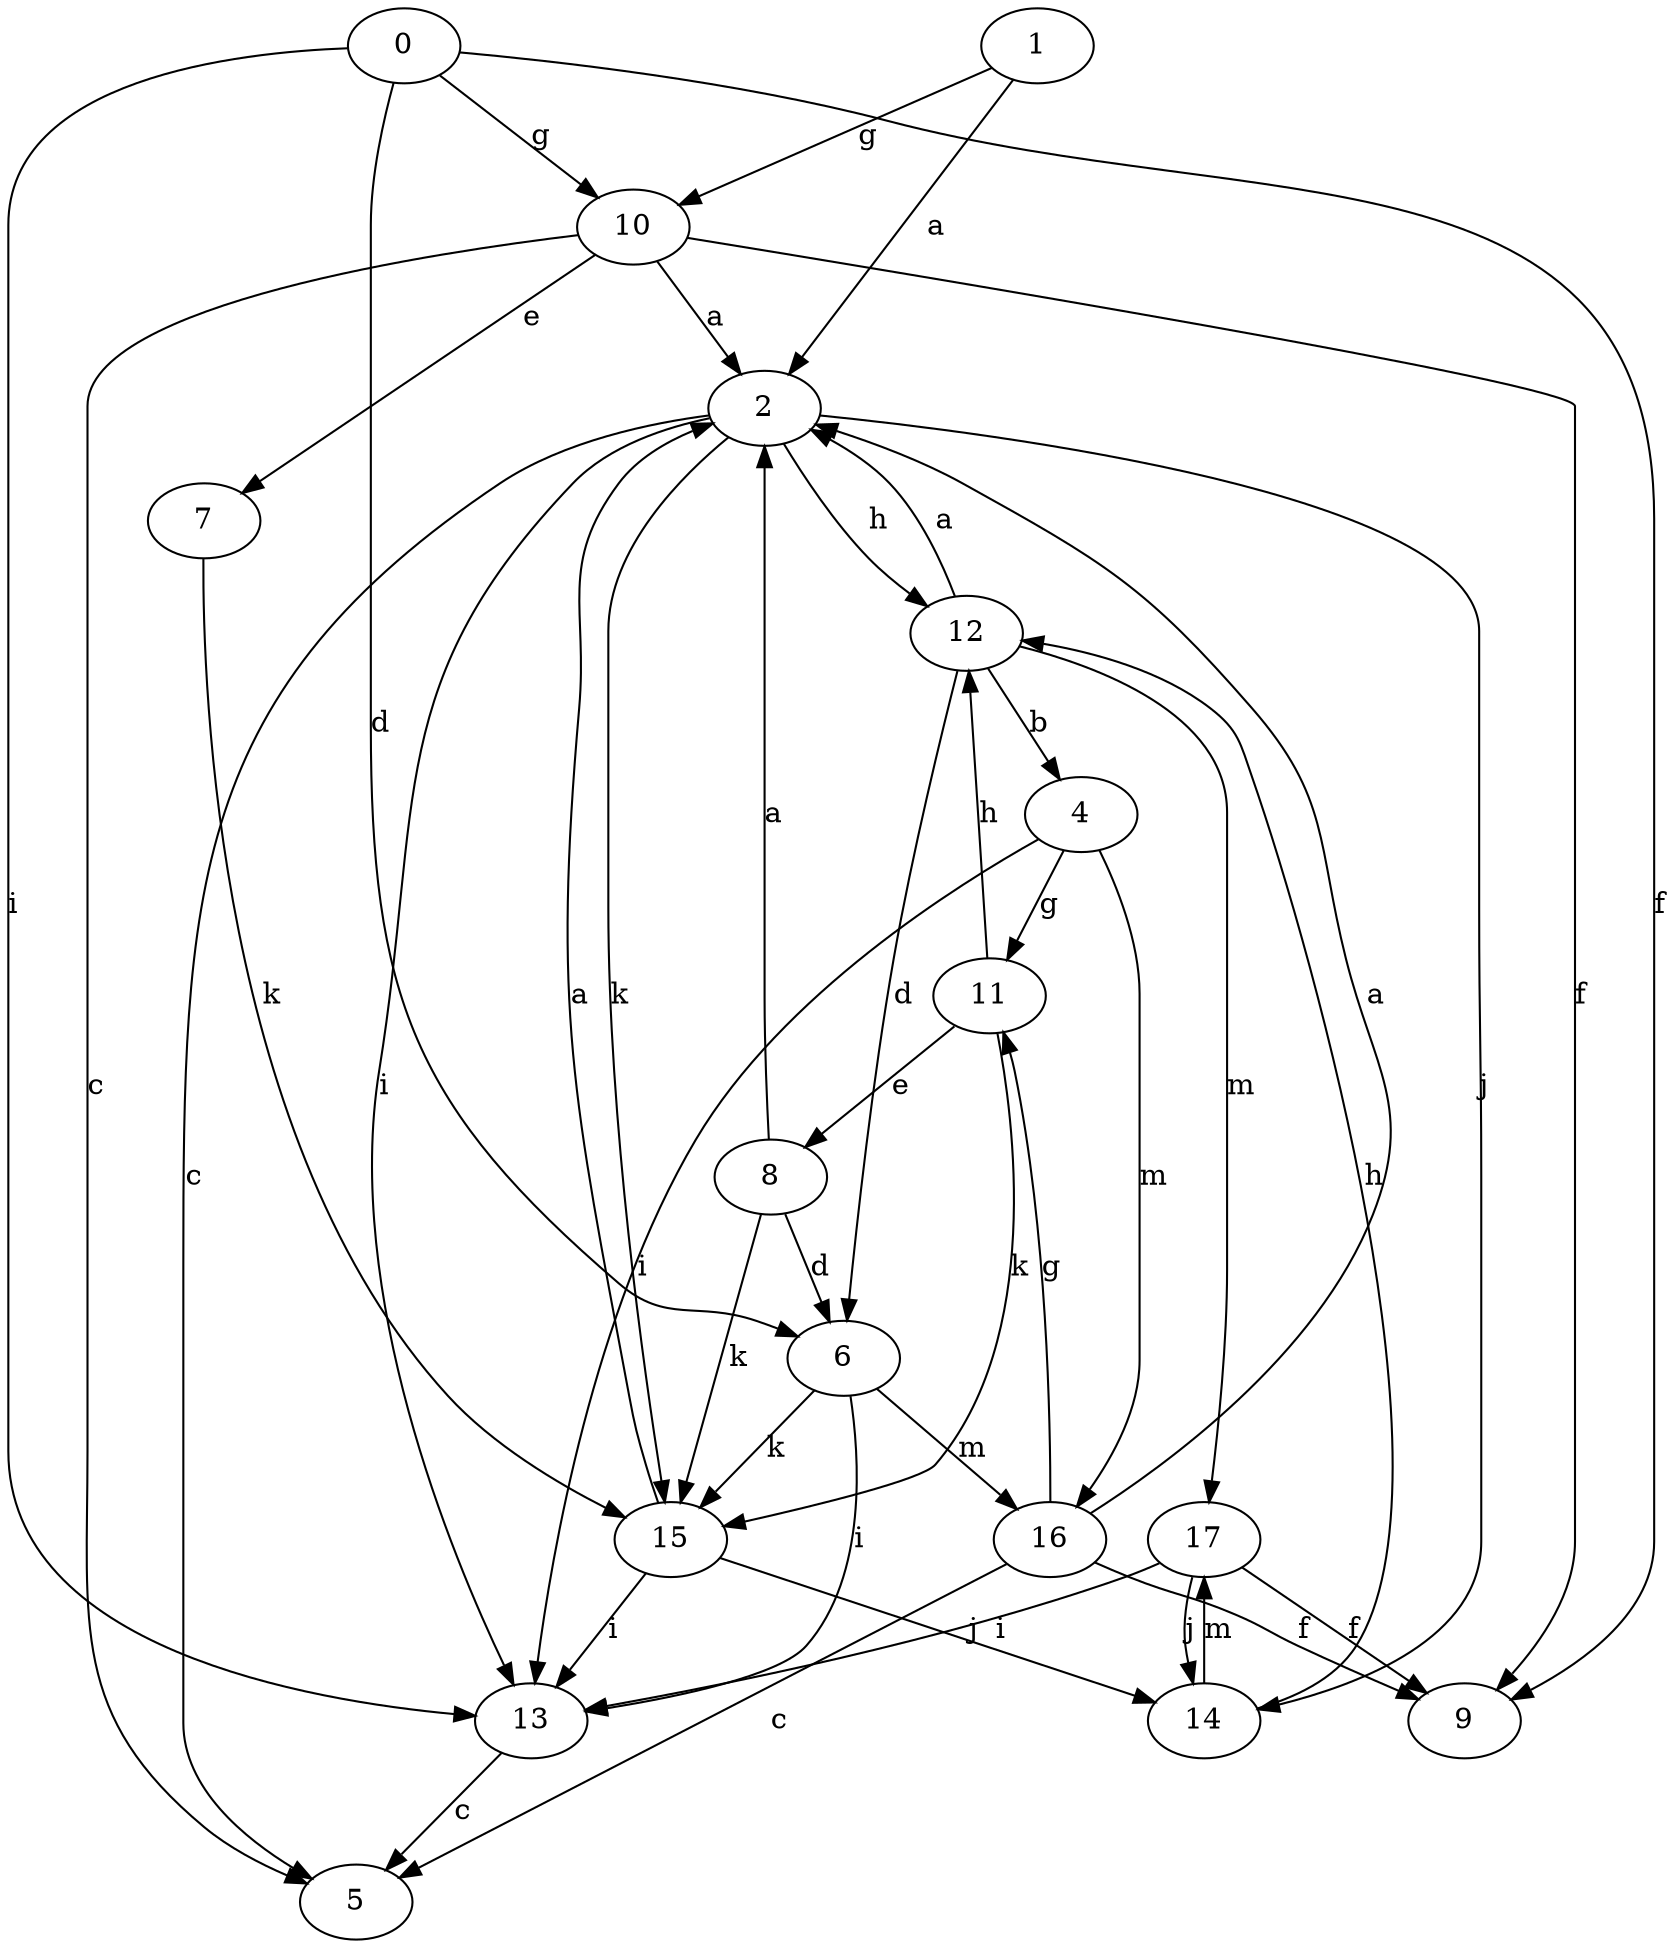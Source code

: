 strict digraph  {
2;
4;
5;
6;
7;
8;
9;
10;
11;
12;
13;
14;
15;
16;
0;
17;
1;
2 -> 5  [label=c];
2 -> 12  [label=h];
2 -> 13  [label=i];
2 -> 14  [label=j];
2 -> 15  [label=k];
4 -> 11  [label=g];
4 -> 13  [label=i];
4 -> 16  [label=m];
6 -> 13  [label=i];
6 -> 15  [label=k];
6 -> 16  [label=m];
7 -> 15  [label=k];
8 -> 2  [label=a];
8 -> 6  [label=d];
8 -> 15  [label=k];
10 -> 2  [label=a];
10 -> 5  [label=c];
10 -> 7  [label=e];
10 -> 9  [label=f];
11 -> 8  [label=e];
11 -> 12  [label=h];
11 -> 15  [label=k];
12 -> 2  [label=a];
12 -> 4  [label=b];
12 -> 6  [label=d];
12 -> 17  [label=m];
13 -> 5  [label=c];
14 -> 12  [label=h];
14 -> 17  [label=m];
15 -> 2  [label=a];
15 -> 13  [label=i];
15 -> 14  [label=j];
16 -> 2  [label=a];
16 -> 5  [label=c];
16 -> 9  [label=f];
16 -> 11  [label=g];
0 -> 6  [label=d];
0 -> 9  [label=f];
0 -> 10  [label=g];
0 -> 13  [label=i];
17 -> 9  [label=f];
17 -> 13  [label=i];
17 -> 14  [label=j];
1 -> 2  [label=a];
1 -> 10  [label=g];
}
